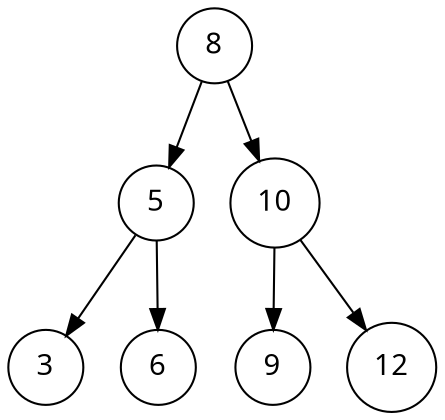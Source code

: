 digraph simple {
    node  [shape=circle fontname=CabinSketch]
    graph [ordering=out]

    8 -> 5
    8 -> 10

    5 -> 3
    5 -> 6

    10 -> 9
    10 -> 12
}
